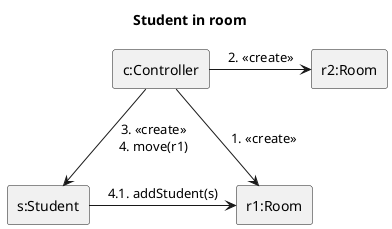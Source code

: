@startuml student_in_room

title Student in room
rectangle "c:Controller" as c
rectangle "r1:Room" as r1
rectangle "r2:Room" as r2
rectangle "s:Student" as s

c->r1: 1. <<create>>
c->r2: 2. <<create>>
c-d->s: 3. <<create>>\n4. move(r1)
s->r1: 4.1. addStudent(s)

@enduml
